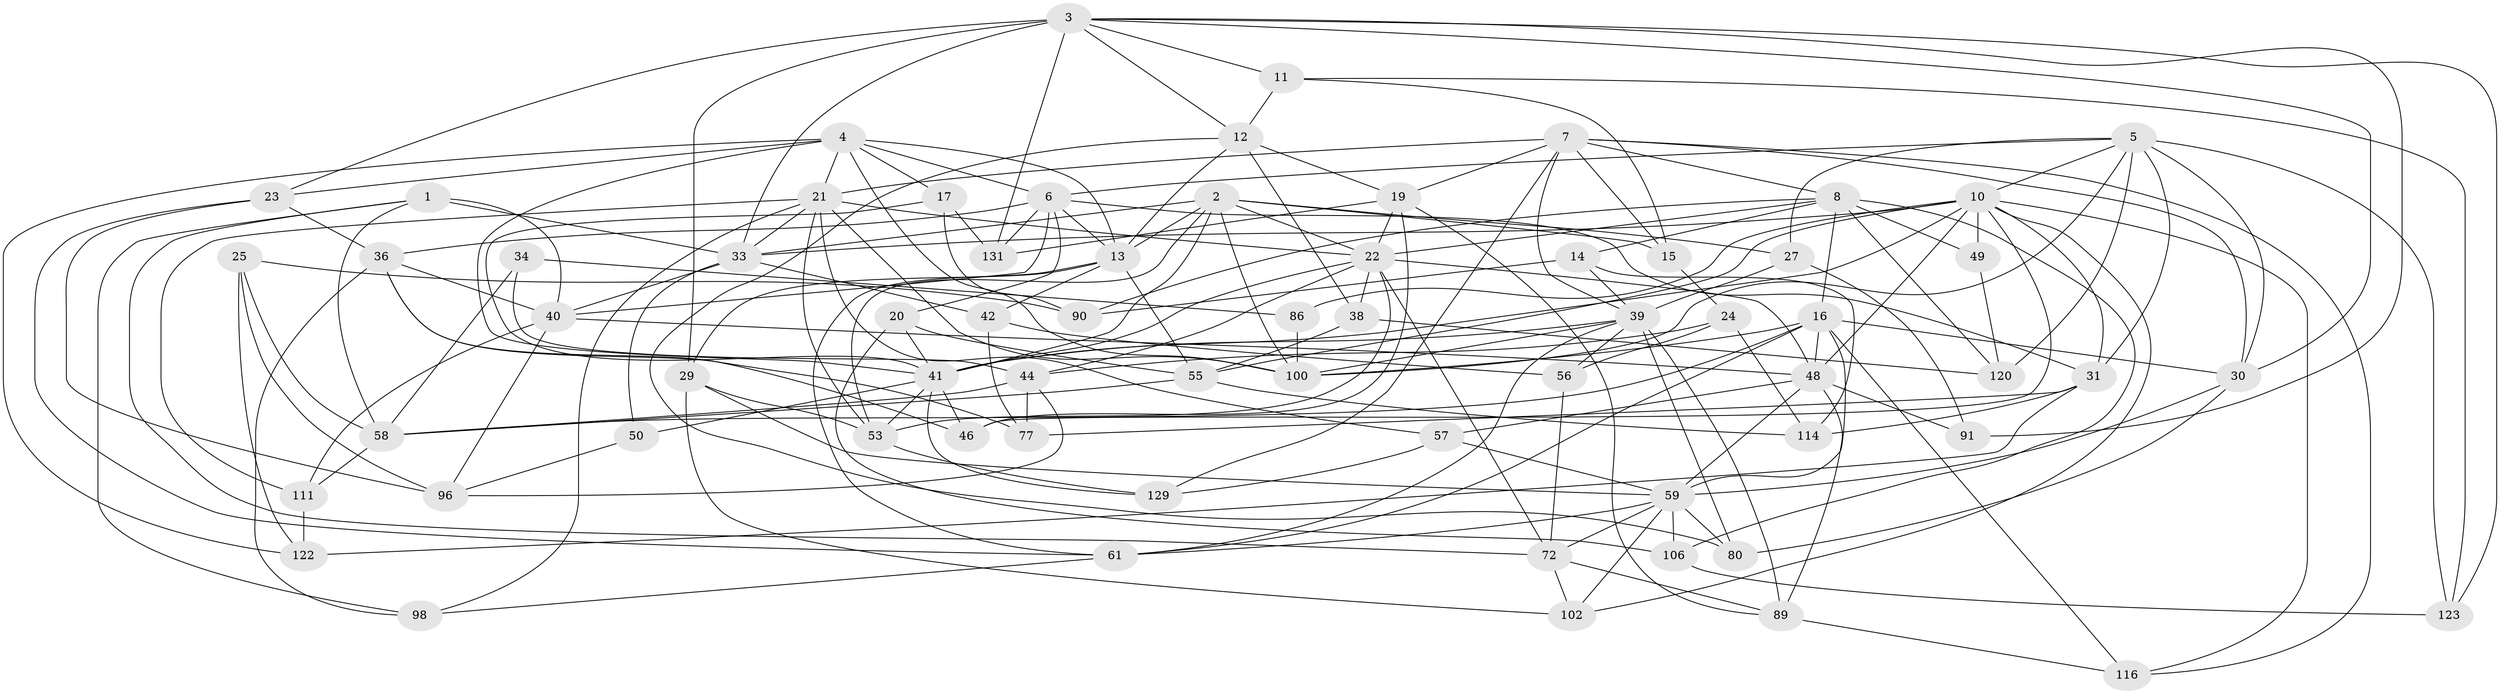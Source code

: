 // original degree distribution, {4: 1.0}
// Generated by graph-tools (version 1.1) at 2025/16/03/09/25 04:16:36]
// undirected, 67 vertices, 189 edges
graph export_dot {
graph [start="1"]
  node [color=gray90,style=filled];
  1 [super="+18"];
  2 [super="+115"];
  3 [super="+9+125+107"];
  4 [super="+47+65"];
  5 [super="+26+70"];
  6 [super="+101+28"];
  7 [super="+67+128"];
  8 [super="+88+85"];
  10 [super="+35+52"];
  11;
  12 [super="+124"];
  13 [super="+62"];
  14;
  15;
  16 [super="+87+63"];
  17;
  19 [super="+93"];
  20;
  21 [super="+32+64+81"];
  22 [super="+84+117"];
  23 [super="+78"];
  24;
  25;
  27;
  29 [super="+94"];
  30 [super="+135"];
  31 [super="+45"];
  33 [super="+95+74"];
  34;
  36 [super="+37"];
  38;
  39 [super="+69+92"];
  40 [super="+132+43"];
  41 [super="+68+54"];
  42;
  44 [super="+99"];
  46;
  48 [super="+119+51"];
  49;
  50;
  53 [super="+75"];
  55 [super="+105"];
  56;
  57 [super="+60"];
  58 [super="+108+79"];
  59 [super="+73"];
  61 [super="+121"];
  72 [super="+76"];
  77;
  80;
  86;
  89 [super="+130"];
  90;
  91;
  96 [super="+118"];
  98;
  100 [super="+103"];
  102;
  106;
  111;
  114;
  116;
  120;
  122;
  123;
  129;
  131;
  1 -- 33 [weight=2];
  1 -- 58;
  1 -- 98;
  1 -- 72;
  1 -- 40;
  2 -- 100;
  2 -- 33;
  2 -- 13;
  2 -- 53;
  2 -- 22;
  2 -- 41;
  2 -- 27;
  2 -- 15;
  3 -- 23;
  3 -- 29 [weight=2];
  3 -- 30;
  3 -- 123;
  3 -- 131;
  3 -- 33;
  3 -- 11;
  3 -- 91;
  3 -- 12;
  4 -- 122;
  4 -- 23;
  4 -- 17;
  4 -- 6;
  4 -- 21;
  4 -- 41;
  4 -- 100;
  4 -- 13;
  5 -- 27;
  5 -- 123;
  5 -- 6;
  5 -- 120;
  5 -- 30;
  5 -- 31;
  5 -- 100;
  5 -- 10;
  6 -- 40;
  6 -- 20;
  6 -- 131;
  6 -- 36;
  6 -- 31;
  6 -- 13;
  7 -- 116;
  7 -- 15;
  7 -- 39;
  7 -- 21;
  7 -- 19;
  7 -- 8;
  7 -- 129;
  7 -- 30;
  8 -- 106;
  8 -- 49;
  8 -- 120;
  8 -- 14;
  8 -- 16;
  8 -- 90;
  8 -- 22;
  10 -- 49 [weight=2];
  10 -- 33;
  10 -- 102;
  10 -- 31;
  10 -- 116;
  10 -- 86;
  10 -- 55;
  10 -- 41;
  10 -- 46;
  10 -- 48;
  11 -- 15;
  11 -- 123;
  11 -- 12;
  12 -- 80;
  12 -- 13;
  12 -- 19;
  12 -- 38;
  13 -- 42;
  13 -- 61;
  13 -- 29;
  13 -- 55;
  14 -- 114;
  14 -- 90;
  14 -- 39;
  15 -- 24;
  16 -- 116;
  16 -- 58;
  16 -- 61;
  16 -- 48;
  16 -- 30;
  16 -- 100;
  16 -- 59;
  17 -- 90;
  17 -- 131;
  17 -- 41;
  19 -- 131;
  19 -- 22;
  19 -- 46;
  19 -- 89;
  20 -- 55;
  20 -- 106;
  20 -- 41;
  21 -- 98;
  21 -- 111;
  21 -- 53;
  21 -- 33;
  21 -- 57 [weight=2];
  21 -- 100;
  21 -- 22;
  22 -- 44;
  22 -- 38;
  22 -- 41;
  22 -- 53;
  22 -- 72;
  22 -- 48;
  23 -- 96 [weight=2];
  23 -- 36;
  23 -- 61;
  24 -- 56;
  24 -- 114;
  24 -- 44;
  25 -- 96;
  25 -- 90;
  25 -- 122;
  25 -- 58;
  27 -- 91;
  27 -- 39;
  29 -- 102;
  29 -- 59;
  29 -- 53;
  30 -- 59;
  30 -- 80;
  31 -- 122;
  31 -- 114;
  31 -- 77;
  33 -- 42;
  33 -- 50;
  33 -- 40 [weight=2];
  34 -- 86;
  34 -- 58 [weight=2];
  34 -- 44;
  36 -- 46;
  36 -- 40;
  36 -- 98;
  36 -- 77;
  38 -- 120;
  38 -- 55;
  39 -- 80;
  39 -- 56;
  39 -- 61;
  39 -- 41;
  39 -- 100;
  39 -- 89 [weight=2];
  40 -- 96;
  40 -- 48;
  40 -- 111;
  41 -- 50 [weight=2];
  41 -- 46;
  41 -- 129;
  41 -- 53;
  42 -- 77;
  42 -- 56;
  44 -- 77;
  44 -- 58;
  44 -- 96;
  48 -- 57 [weight=2];
  48 -- 91 [weight=2];
  48 -- 89;
  48 -- 59;
  49 -- 120;
  50 -- 96;
  53 -- 129;
  55 -- 114;
  55 -- 58;
  56 -- 72;
  57 -- 129;
  57 -- 59;
  58 -- 111;
  59 -- 61;
  59 -- 80;
  59 -- 102;
  59 -- 72;
  59 -- 106;
  61 -- 98;
  72 -- 89;
  72 -- 102;
  86 -- 100 [weight=2];
  89 -- 116;
  106 -- 123;
  111 -- 122;
}
